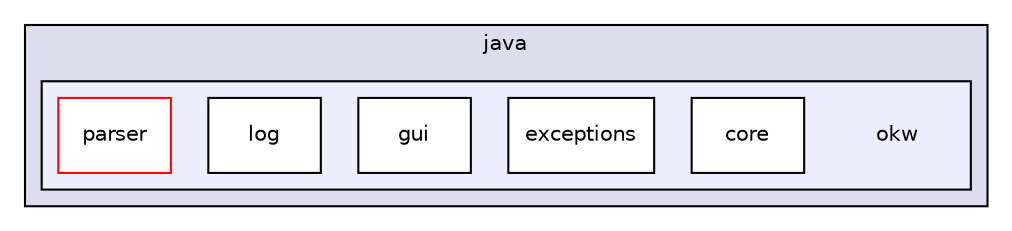 digraph "/Users/zoltan/git/OKW/core/src/main/java/okw" {
  compound=true
  node [ fontsize="10", fontname="Helvetica"];
  edge [ labelfontsize="10", labelfontname="Helvetica"];
  subgraph clusterdir_6d0f1805523af42a675fba128cf43f17 {
    graph [ bgcolor="#ddddee", pencolor="black", label="java" fontname="Helvetica", fontsize="10", URL="dir_6d0f1805523af42a675fba128cf43f17.html"]
  subgraph clusterdir_4033e6e92f3135934576652cf36bd385 {
    graph [ bgcolor="#eeeeff", pencolor="black", label="" URL="dir_4033e6e92f3135934576652cf36bd385.html"];
    dir_4033e6e92f3135934576652cf36bd385 [shape=plaintext label="okw"];
    dir_34e7d8b0f1db66cd28098468d778c941 [shape=box label="core" color="black" fillcolor="white" style="filled" URL="dir_34e7d8b0f1db66cd28098468d778c941.html"];
    dir_b5ca14c5e2ca1a95fa067543d8a54038 [shape=box label="exceptions" color="black" fillcolor="white" style="filled" URL="dir_b5ca14c5e2ca1a95fa067543d8a54038.html"];
    dir_2ae7d242b893eafa24ddfe8057e2b984 [shape=box label="gui" color="black" fillcolor="white" style="filled" URL="dir_2ae7d242b893eafa24ddfe8057e2b984.html"];
    dir_40ab95b569ed07d877440da500b43fdb [shape=box label="log" color="black" fillcolor="white" style="filled" URL="dir_40ab95b569ed07d877440da500b43fdb.html"];
    dir_48bb6eb25ae4747de8a800f92eb60677 [shape=box label="parser" color="red" fillcolor="white" style="filled" URL="dir_48bb6eb25ae4747de8a800f92eb60677.html"];
  }
  }
}
